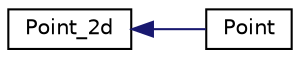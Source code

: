 digraph "Graphical Class Hierarchy"
{
 // LATEX_PDF_SIZE
  edge [fontname="Helvetica",fontsize="10",labelfontname="Helvetica",labelfontsize="10"];
  node [fontname="Helvetica",fontsize="10",shape=record];
  rankdir="LR";
  Node0 [label="Point_2d",height=0.2,width=0.4,color="black", fillcolor="white", style="filled",URL="$struct_point__2d.html",tooltip="Class for representing points or vectors in 2 dimensions. Not that the dereferencing operator is over..."];
  Node0 -> Node1 [dir="back",color="midnightblue",fontsize="10",style="solid",fontname="Helvetica"];
  Node1 [label="Point",height=0.2,width=0.4,color="black", fillcolor="white", style="filled",URL="$struct_point.html",tooltip="A point on the source or image plane that contains a position and the lensing quantities."];
}
